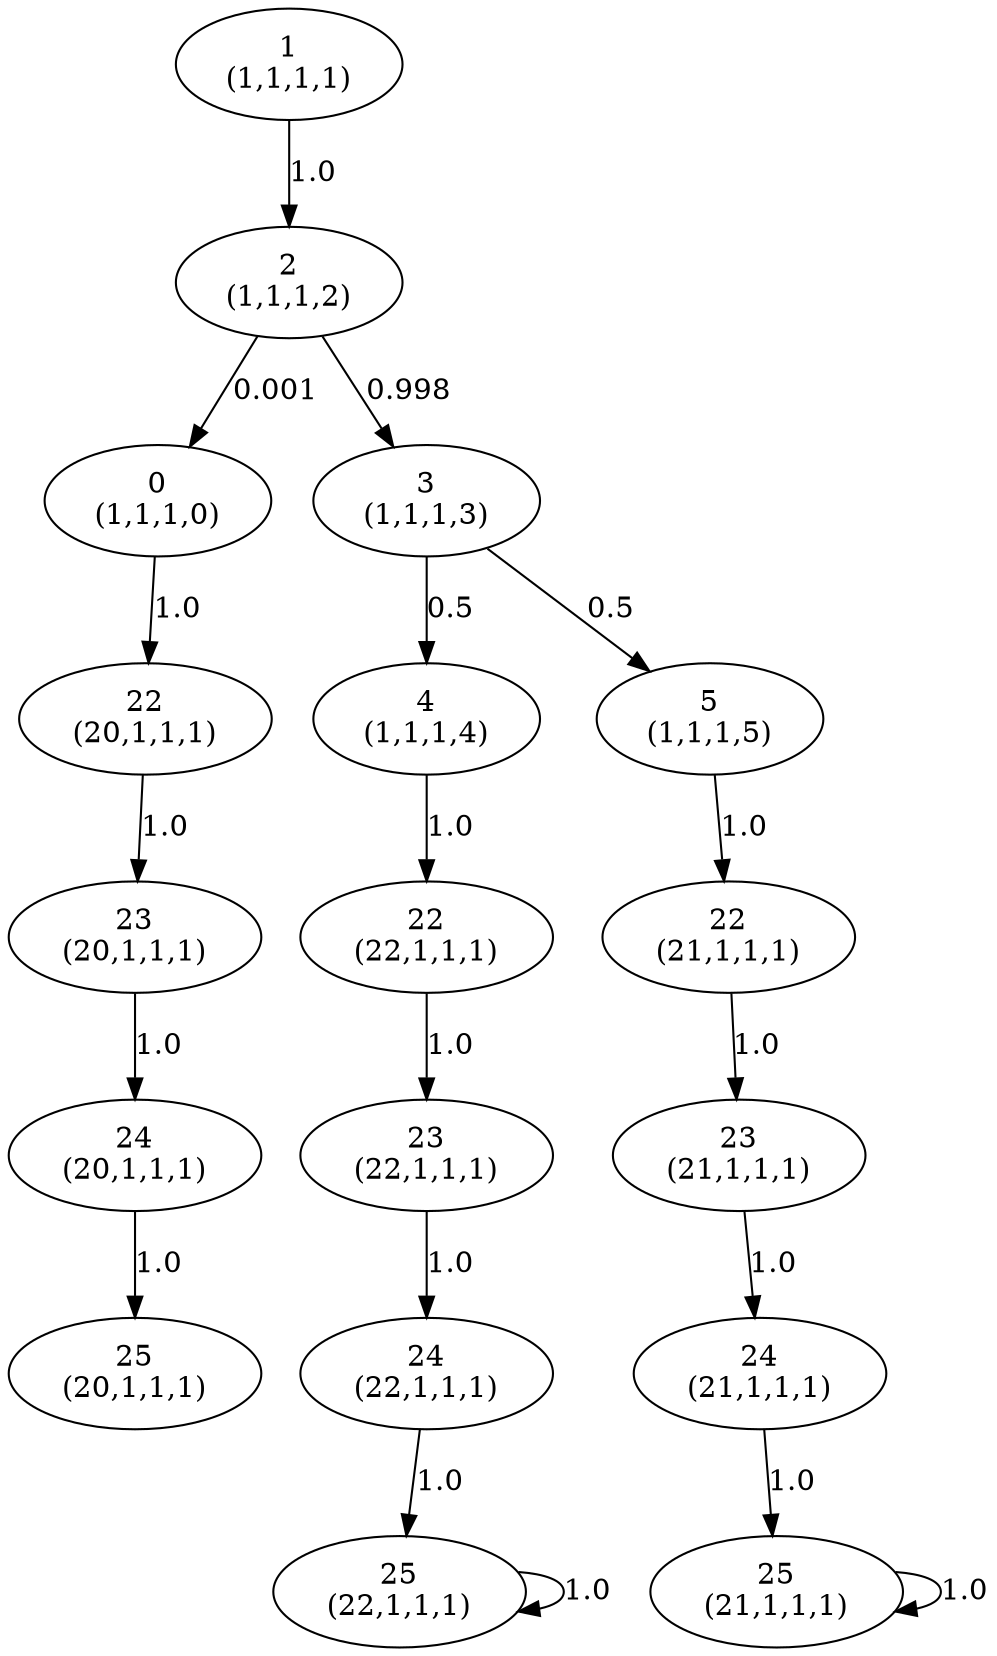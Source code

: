 digraph {
    0 [label="0\n(1,1,1,0)"];
    1 [label="1\n(1,1,1,1)"];
    2 [label="2\n(1,1,1,2)"];
    3 [label="3\n(1,1,1,3)"];
    4 [label="4\n(1,1,1,4)"];
    5 [label="5\n(1,1,1,5)"];
    28 [label="22\n(20,1,1,1)"];
    29 [label="23\n(20,1,1,1)"];
    30 [label="24\n(20,1,1,1)"];
    31 [label="25\n(20,1,1,1)"];
    54 [label="22\n(22,1,1,1)"];
    55 [label="23\n(22,1,1,1)"];
    56 [label="24\n(22,1,1,1)"];
    57 [label="25\n(22,1,1,1)"];
    80 [label="22\n(21,1,1,1)"];
    81 [label="23\n(21,1,1,1)"];
    82 [label="24\n(21,1,1,1)"];
    83 [label="25\n(21,1,1,1)"];
    0 -> 28 [label=1.0];
    1 -> 2 [label=1.0];
    2 -> 0 [label=0.001];
    2 -> 3 [label=0.998];
    3 -> 4 [label=0.5];
    3 -> 5 [label=0.5];
    4 -> 54 [label=1.0];
    5 -> 80 [label=1.0];
    28 -> 29 [label=1.0];
    29 -> 30 [label=1.0];
    30 -> 31 [label=1.0];
    54 -> 55 [label=1.0];
    55 -> 56 [label=1.0];
    56 -> 57 [label=1.0];
    57 -> 57 [label=1.0];
    80 -> 81 [label=1.0];
    81 -> 82 [label=1.0];
    82 -> 83 [label=1.0];
    83 -> 83 [label=1.0];
}
